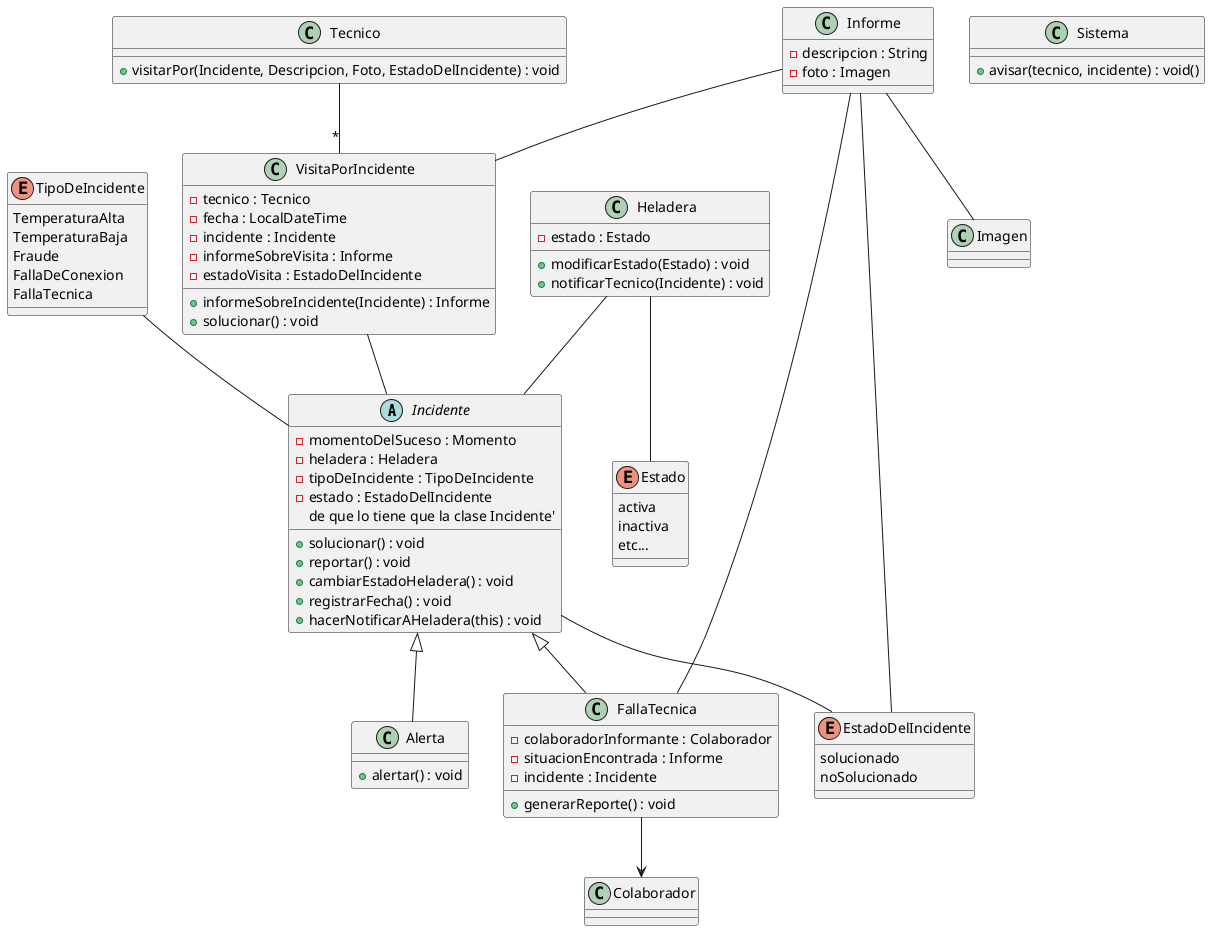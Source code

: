 @startuml incidentes
abstract class Incidente{
    -momentoDelSuceso : Momento
    -heladera : Heladera
    -tipoDeIncidente : TipoDeIncidente
    -estado : EstadoDelIncidente
    'Cambia el estado a solucionado y activa a la heladera'
    +solucionar() : void
    +reportar() : void
    'No va el método en el diagrama xq es responsabilidad de la heladera, está para acordarse 
    de que lo tiene que la clase Incidente'
    +cambiarEstadoHeladera() : void
    'Lo pongo para no olvidarnos de que hay que hacerlo'
    +registrarFecha() : void
    'Lo pongo para no olvidarnos de que hay que hacerlo'
    +hacerNotificarAHeladera(this) : void 
}

enum TipoDeIncidente{
    TemperaturaAlta
    TemperaturaBaja
    Fraude
    FallaDeConexion
    FallaTecnica
}

class Sistema {
    + avisar(tecnico, incidente) : void()
}

class Alerta extends Incidente{
    + alertar() : void
}

class FallaTecnica extends Incidente{
    - colaboradorInformante : Colaborador
    - situacionEncontrada : Informe
    - incidente : Incidente
    + generarReporte() : void
}

class Tecnico{
    +visitarPor(Incidente, Descripcion, Foto, EstadoDelIncidente) : void 
}

enum EstadoDelIncidente{
    solucionado
    noSolucionado
}
' las visitas deben quedar en el sistema
class VisitaPorIncidente{
    - tecnico : Tecnico 
    - fecha : LocalDateTime
    - incidente : Incidente
    - informeSobreVisita : Informe
    - estadoVisita : EstadoDelIncidente 
    + informeSobreIncidente(Incidente) : Informe
    + solucionar() : void
}

class Informe {
    - descripcion : String
    - foto : Imagen
}

class Heladera {
    -estado : Estado
    +modificarEstado(Estado) : void
'tiene sentido que un técnico conozca al incidente'
    +notificarTecnico(Incidente) : void
}

enum Estado {
    activa
    inactiva
    etc...
}

Heladera -- Estado
Heladera -- Incidente
TipoDeIncidente -- Incidente
FallaTecnica --> Colaborador
Informe -- FallaTecnica
Tecnico --"*" VisitaPorIncidente
VisitaPorIncidente -- Incidente
Informe -- VisitaPorIncidente
Incidente -- EstadoDelIncidente
Informe -- Imagen
Informe -- EstadoDelIncidente
@enduml